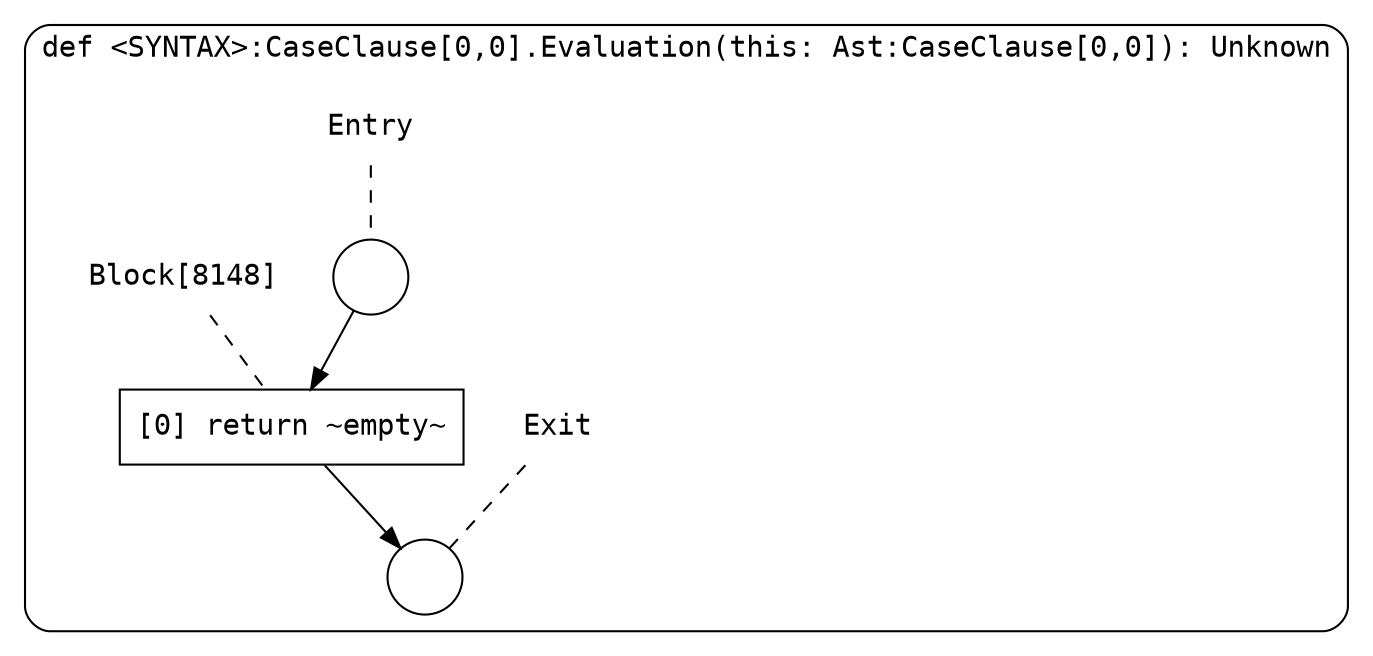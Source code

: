 digraph {
  graph [fontname = "Consolas"]
  node [fontname = "Consolas"]
  edge [fontname = "Consolas"]
  subgraph cluster1481 {
    label = "def <SYNTAX>:CaseClause[0,0].Evaluation(this: Ast:CaseClause[0,0]): Unknown"
    style = rounded
    cluster1481_entry_name [shape=none, label=<<font color="black">Entry</font>>]
    cluster1481_entry_name -> cluster1481_entry [arrowhead=none, color="black", style=dashed]
    cluster1481_entry [shape=circle label=" " color="black" fillcolor="white" style=filled]
    cluster1481_entry -> node8148 [color="black"]
    cluster1481_exit_name [shape=none, label=<<font color="black">Exit</font>>]
    cluster1481_exit_name -> cluster1481_exit [arrowhead=none, color="black", style=dashed]
    cluster1481_exit [shape=circle label=" " color="black" fillcolor="white" style=filled]
    node8148_name [shape=none, label=<<font color="black">Block[8148]</font>>]
    node8148_name -> node8148 [arrowhead=none, color="black", style=dashed]
    node8148 [shape=box, label=<<font color="black">[0] return ~empty~<BR ALIGN="LEFT"/></font>> color="black" fillcolor="white", style=filled]
    node8148 -> cluster1481_exit [color="black"]
  }
}